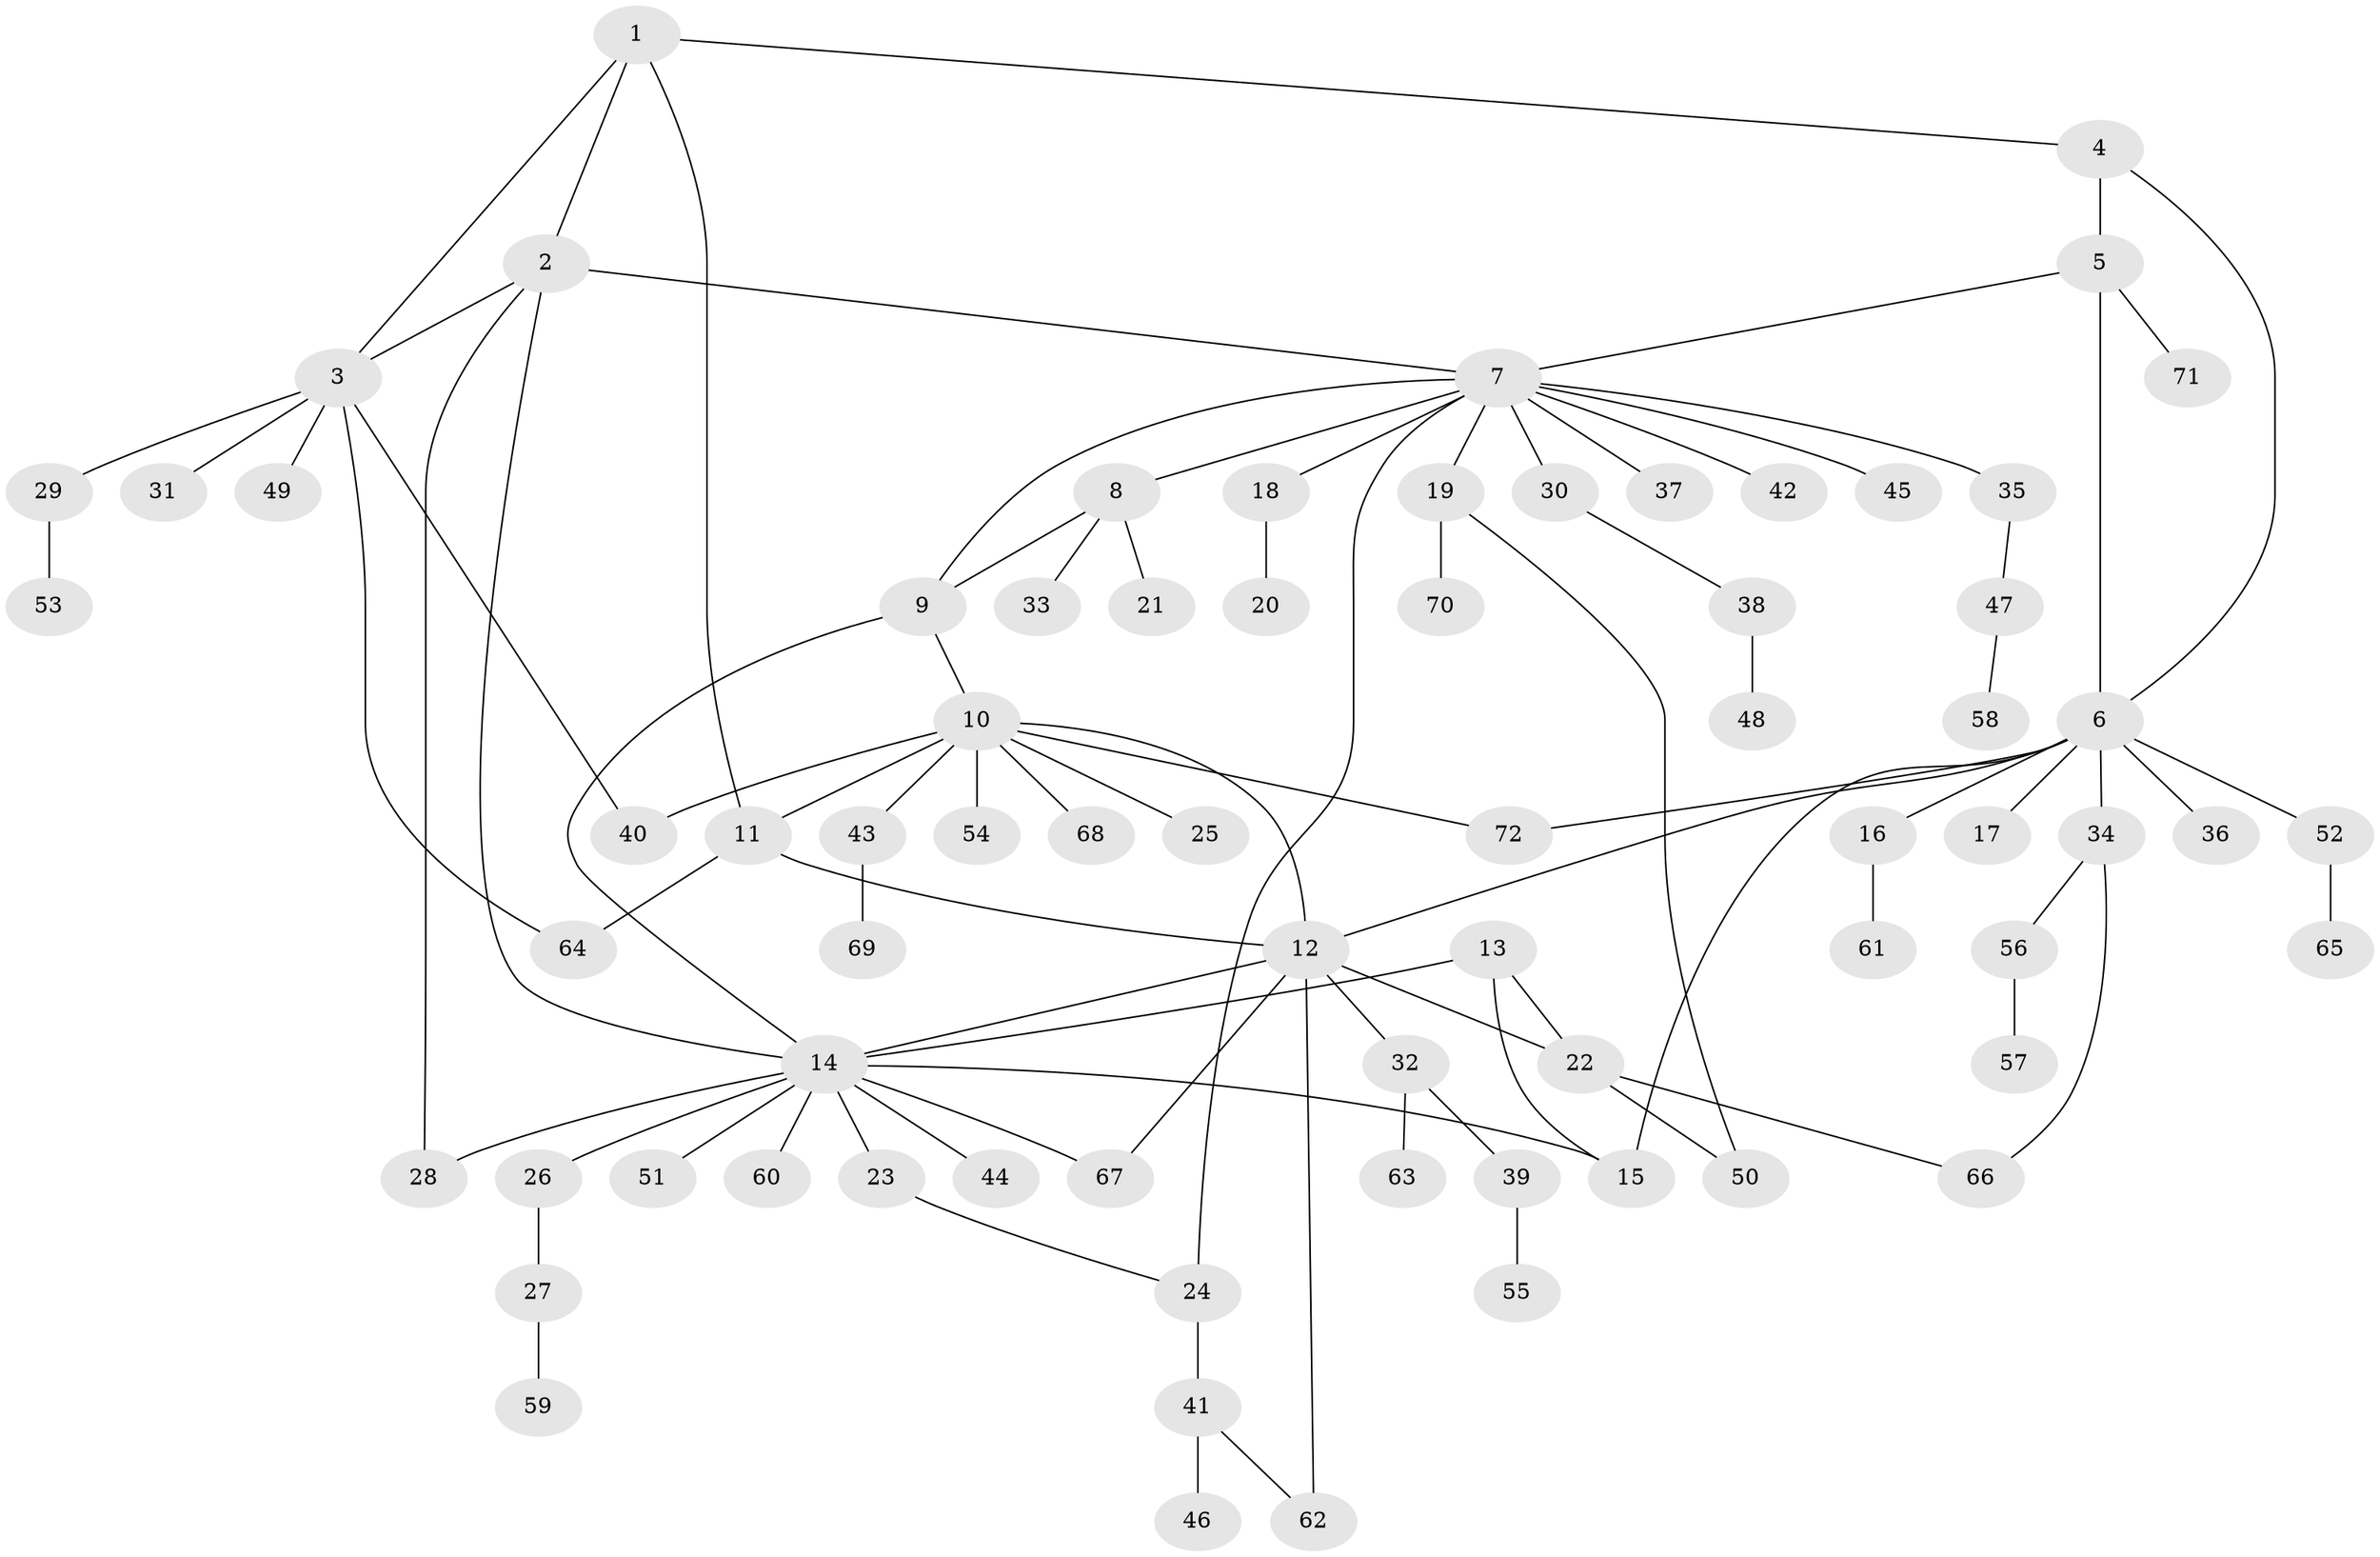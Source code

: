 // coarse degree distribution, {3: 0.12244897959183673, 9: 0.061224489795918366, 4: 0.08163265306122448, 12: 0.02040816326530612, 8: 0.02040816326530612, 10: 0.02040816326530612, 2: 0.16326530612244897, 1: 0.5102040816326531}
// Generated by graph-tools (version 1.1) at 2025/42/03/06/25 10:42:12]
// undirected, 72 vertices, 92 edges
graph export_dot {
graph [start="1"]
  node [color=gray90,style=filled];
  1;
  2;
  3;
  4;
  5;
  6;
  7;
  8;
  9;
  10;
  11;
  12;
  13;
  14;
  15;
  16;
  17;
  18;
  19;
  20;
  21;
  22;
  23;
  24;
  25;
  26;
  27;
  28;
  29;
  30;
  31;
  32;
  33;
  34;
  35;
  36;
  37;
  38;
  39;
  40;
  41;
  42;
  43;
  44;
  45;
  46;
  47;
  48;
  49;
  50;
  51;
  52;
  53;
  54;
  55;
  56;
  57;
  58;
  59;
  60;
  61;
  62;
  63;
  64;
  65;
  66;
  67;
  68;
  69;
  70;
  71;
  72;
  1 -- 2;
  1 -- 3;
  1 -- 4;
  1 -- 11;
  2 -- 3;
  2 -- 7;
  2 -- 14;
  2 -- 28;
  3 -- 29;
  3 -- 31;
  3 -- 40;
  3 -- 49;
  3 -- 64;
  4 -- 5;
  4 -- 6;
  5 -- 6;
  5 -- 7;
  5 -- 71;
  6 -- 12;
  6 -- 15;
  6 -- 16;
  6 -- 17;
  6 -- 34;
  6 -- 36;
  6 -- 52;
  6 -- 72;
  7 -- 8;
  7 -- 9;
  7 -- 18;
  7 -- 19;
  7 -- 24;
  7 -- 30;
  7 -- 35;
  7 -- 37;
  7 -- 42;
  7 -- 45;
  8 -- 9;
  8 -- 21;
  8 -- 33;
  9 -- 10;
  9 -- 14;
  10 -- 11;
  10 -- 12;
  10 -- 25;
  10 -- 40;
  10 -- 43;
  10 -- 54;
  10 -- 68;
  10 -- 72;
  11 -- 12;
  11 -- 64;
  12 -- 14;
  12 -- 22;
  12 -- 32;
  12 -- 62;
  12 -- 67;
  13 -- 14;
  13 -- 15;
  13 -- 22;
  14 -- 15;
  14 -- 23;
  14 -- 26;
  14 -- 28;
  14 -- 44;
  14 -- 51;
  14 -- 60;
  14 -- 67;
  16 -- 61;
  18 -- 20;
  19 -- 50;
  19 -- 70;
  22 -- 50;
  22 -- 66;
  23 -- 24;
  24 -- 41;
  26 -- 27;
  27 -- 59;
  29 -- 53;
  30 -- 38;
  32 -- 39;
  32 -- 63;
  34 -- 56;
  34 -- 66;
  35 -- 47;
  38 -- 48;
  39 -- 55;
  41 -- 46;
  41 -- 62;
  43 -- 69;
  47 -- 58;
  52 -- 65;
  56 -- 57;
}
